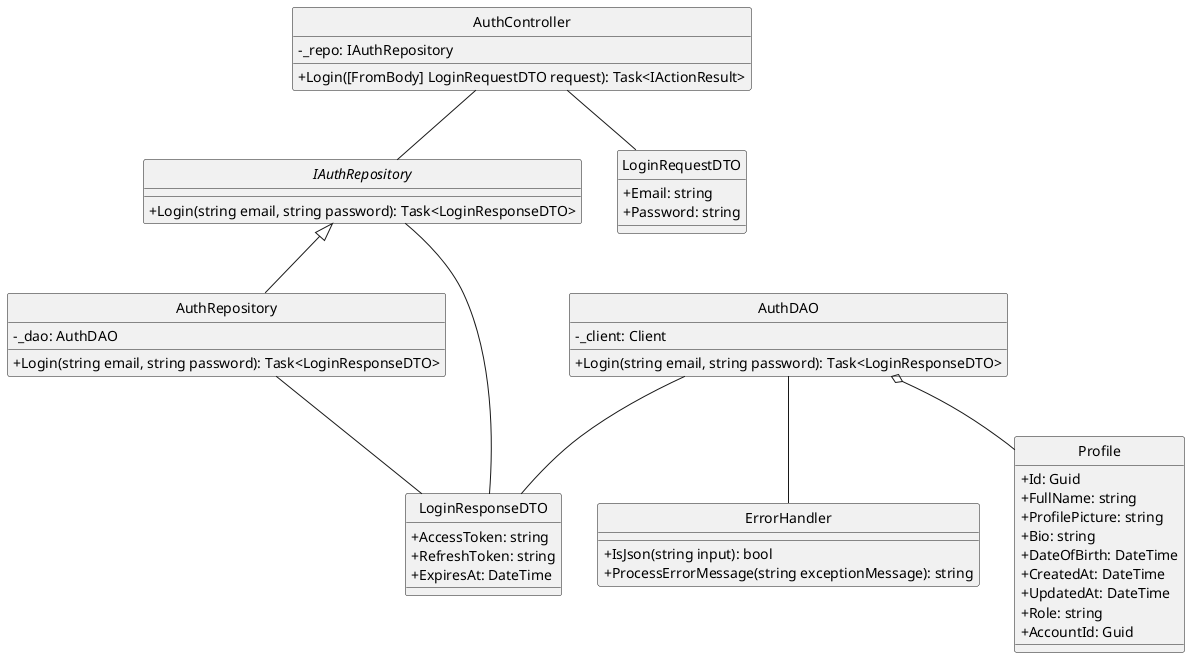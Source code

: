 @startuml getUserById
hide circle
skinparam classAttributeIconSize 0
class AuthController {
    - _repo: IAuthRepository
    + Login([FromBody] LoginRequestDTO request): Task<IActionResult> 
}

class ErrorHandler {
    + IsJson(string input): bool
    + ProcessErrorMessage(string exceptionMessage): string
} 

interface IAuthRepository {
    + Login(string email, string password): Task<LoginResponseDTO>
}

class AuthRepository {
    - _dao: AuthDAO
    + Login(string email, string password): Task<LoginResponseDTO>
}

class AuthDAO {
    - _client: Client
    + Login(string email, string password): Task<LoginResponseDTO>
}

class LoginRequestDTO{
    + Email: string
    + Password: string 
}

class LoginResponseDTO{
    + AccessToken: string
    + RefreshToken: string
    + ExpiresAt: DateTime
}

class Profile {
    + Id: Guid
    + FullName: string
    + ProfilePicture: string
    + Bio: string
    + DateOfBirth: DateTime
    + CreatedAt: DateTime
    + UpdatedAt: DateTime
    + Role: string
    + AccountId: Guid
}



AuthController -- LoginRequestDTO
AuthController -- IAuthRepository

IAuthRepository -- LoginResponseDTO
IAuthRepository <|-- AuthRepository
AuthRepository -- LoginResponseDTO

AuthDAO -- ErrorHandler
AuthDAO -- LoginResponseDTO

AuthDAO o-- Profile
@enduml